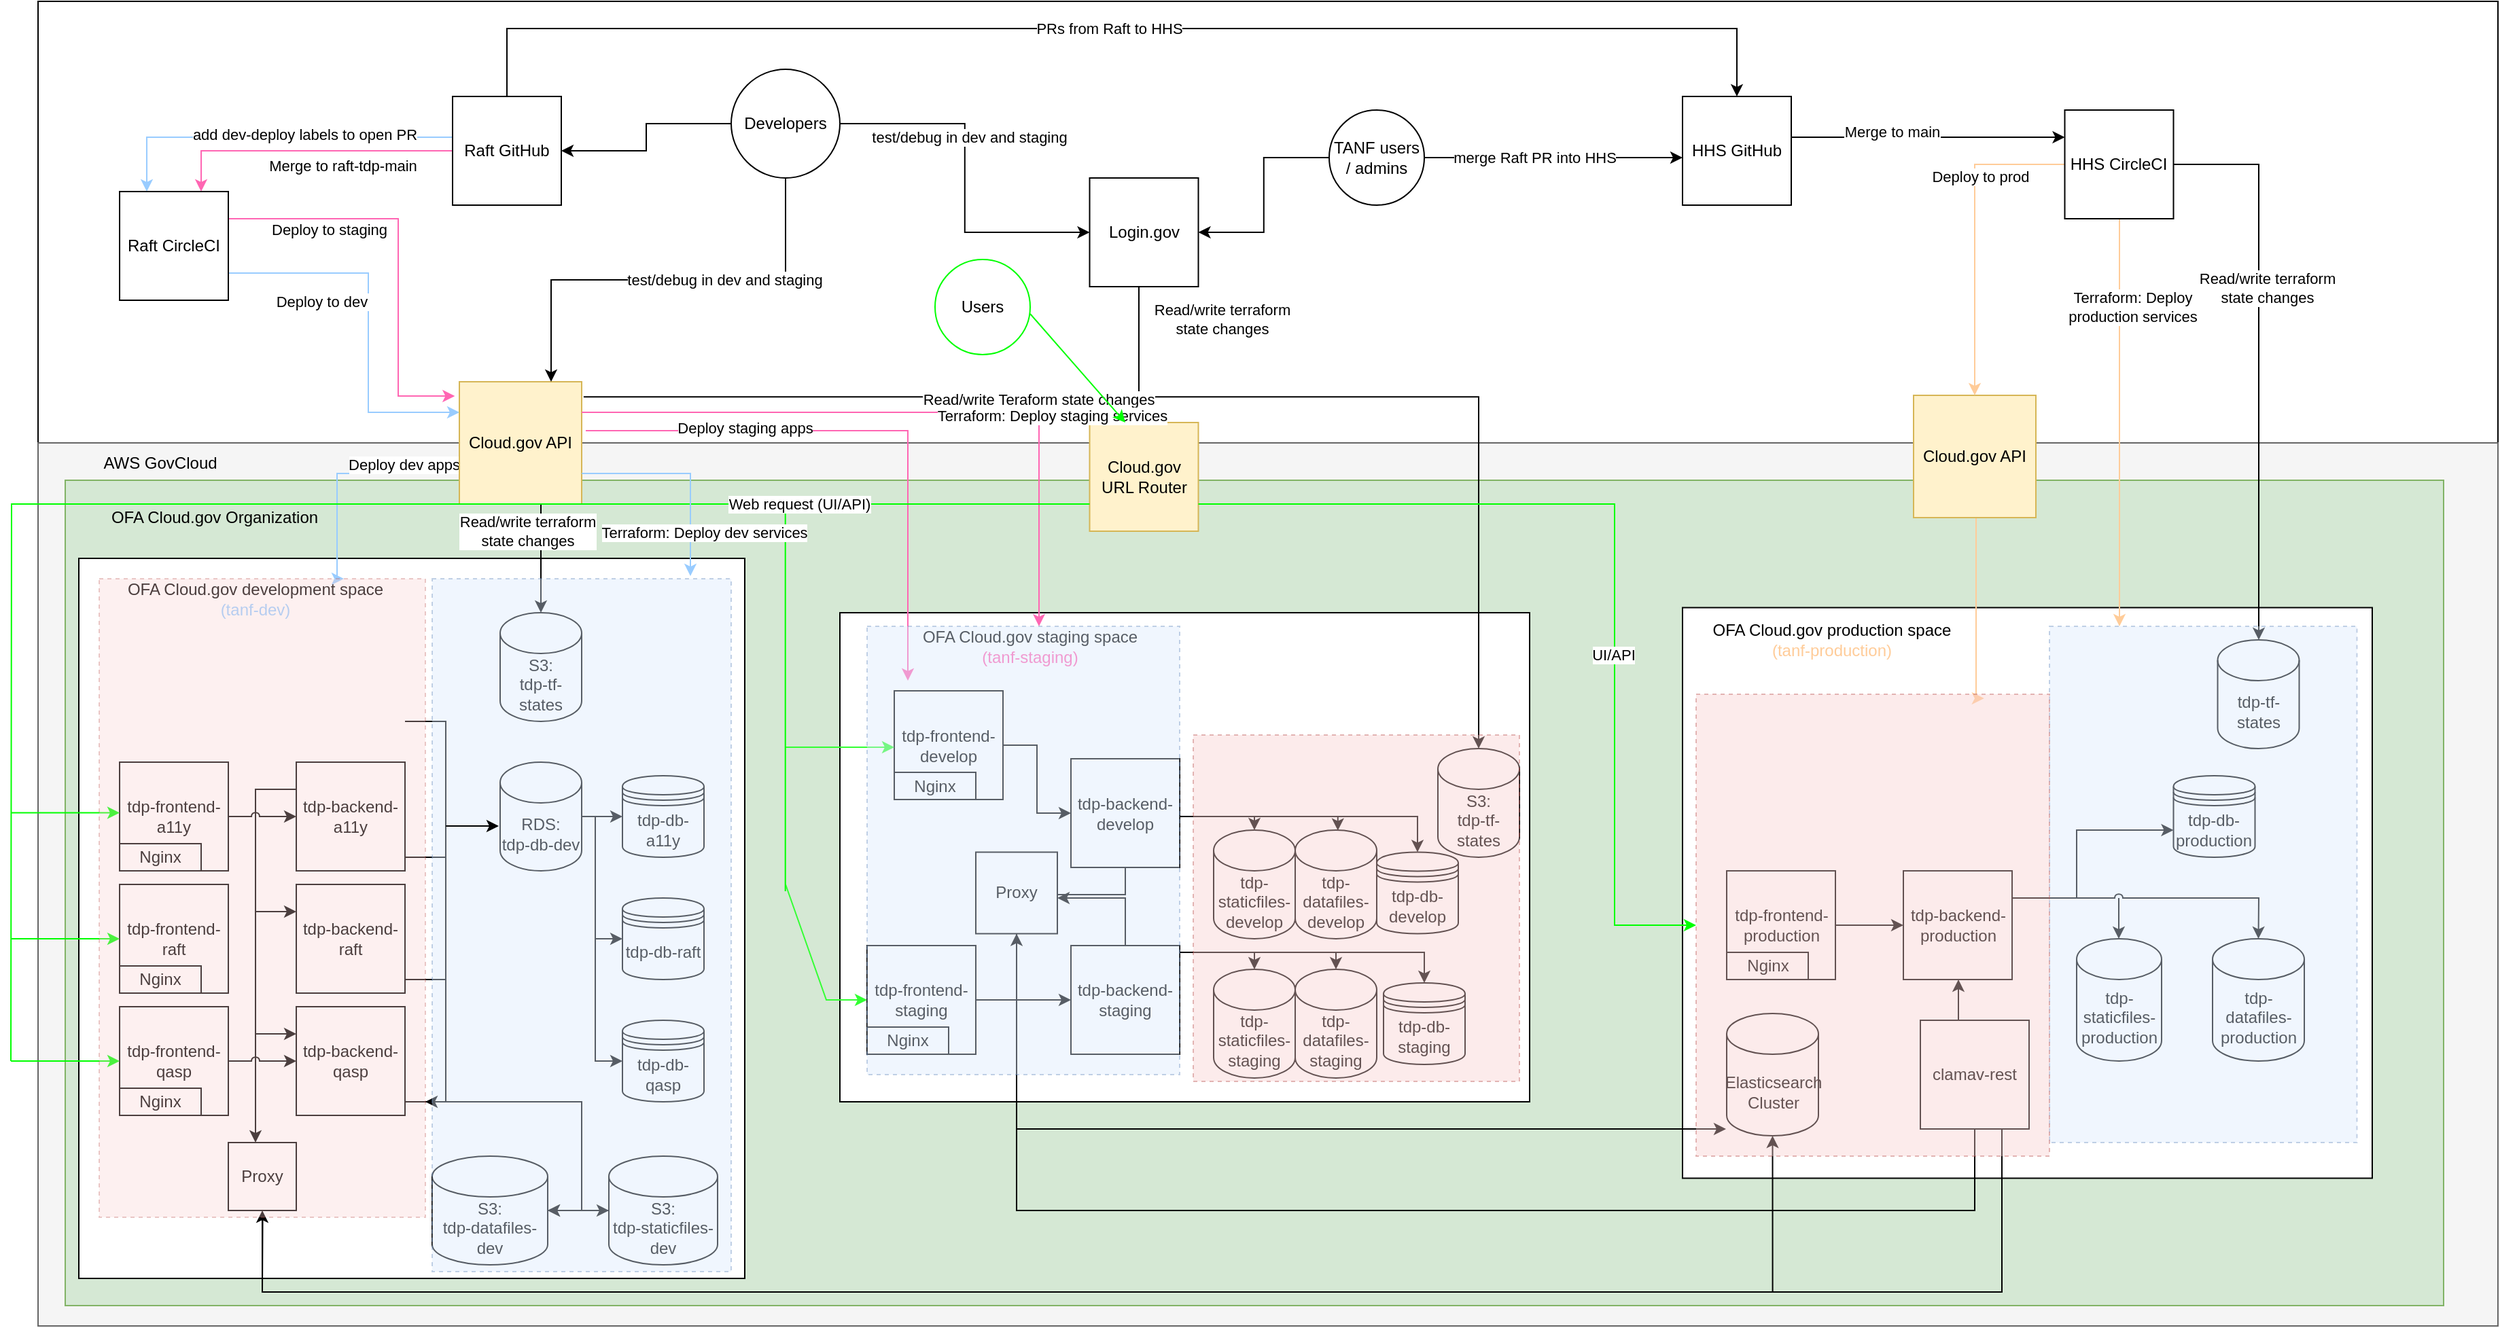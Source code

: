 <mxfile version="24.7.8">
  <diagram id="ihpslaOBQvnrLXgvz2NS" name="Page-1">
    <mxGraphModel dx="2049" dy="1099" grid="1" gridSize="10" guides="1" tooltips="1" connect="1" arrows="1" fold="1" page="1" pageScale="1" pageWidth="850" pageHeight="1100" math="0" shadow="0">
      <root>
        <mxCell id="0" />
        <mxCell id="1" parent="0" />
        <mxCell id="36sNue6iAS4G9zzr0bja-2" value="" style="rounded=0;whiteSpace=wrap;html=1;" parent="1" vertex="1">
          <mxGeometry x="40" y="20" width="1810" height="325" as="geometry" />
        </mxCell>
        <mxCell id="zyFTkj13hCmkJTpGe8fz-28" value="" style="rounded=0;whiteSpace=wrap;html=1;fillColor=#f5f5f5;strokeColor=#666666;fontColor=#333333;" parent="1" vertex="1">
          <mxGeometry x="40" y="345" width="1810" height="650" as="geometry" />
        </mxCell>
        <mxCell id="qLY9HPjB3zMnq8Yaa36Y-12" value="" style="rounded=0;whiteSpace=wrap;html=1;fillColor=#d5e8d4;strokeColor=#82b366;" parent="1" vertex="1">
          <mxGeometry x="60" y="372.5" width="1750" height="607.5" as="geometry" />
        </mxCell>
        <mxCell id="zyFTkj13hCmkJTpGe8fz-111" value="" style="rounded=0;whiteSpace=wrap;html=1;" parent="1" vertex="1">
          <mxGeometry x="1250" y="466.25" width="507.5" height="420" as="geometry" />
        </mxCell>
        <mxCell id="zyFTkj13hCmkJTpGe8fz-24" style="edgeStyle=orthogonalEdgeStyle;rounded=0;orthogonalLoop=1;jettySize=auto;html=1;exitX=0;exitY=0.5;exitDx=0;exitDy=0;" parent="1" source="zyFTkj13hCmkJTpGe8fz-173" target="zyFTkj13hCmkJTpGe8fz-19" edge="1">
          <mxGeometry relative="1" as="geometry">
            <mxPoint x="490" y="110" as="sourcePoint" />
          </mxGeometry>
        </mxCell>
        <mxCell id="zyFTkj13hCmkJTpGe8fz-34" style="edgeStyle=orthogonalEdgeStyle;rounded=0;orthogonalLoop=1;jettySize=auto;html=1;entryX=0;entryY=0.5;entryDx=0;entryDy=0;exitX=1;exitY=0.5;exitDx=0;exitDy=0;" parent="1" source="zyFTkj13hCmkJTpGe8fz-173" target="zyFTkj13hCmkJTpGe8fz-33" edge="1">
          <mxGeometry relative="1" as="geometry">
            <mxPoint x="520" y="110" as="sourcePoint" />
          </mxGeometry>
        </mxCell>
        <mxCell id="hghj35xGoxnVzE3regbH-1" value="test/debug in dev and staging" style="edgeLabel;html=1;align=center;verticalAlign=middle;resizable=0;points=[];" parent="zyFTkj13hCmkJTpGe8fz-34" vertex="1" connectable="0">
          <mxGeometry x="-0.232" y="3" relative="1" as="geometry">
            <mxPoint as="offset" />
          </mxGeometry>
        </mxCell>
        <mxCell id="zyFTkj13hCmkJTpGe8fz-36" style="edgeStyle=orthogonalEdgeStyle;rounded=0;orthogonalLoop=1;jettySize=auto;html=1;entryX=1;entryY=0.5;entryDx=0;entryDy=0;" parent="1" source="zyFTkj13hCmkJTpGe8fz-15" target="zyFTkj13hCmkJTpGe8fz-33" edge="1">
          <mxGeometry relative="1" as="geometry" />
        </mxCell>
        <mxCell id="zyFTkj13hCmkJTpGe8fz-151" style="edgeStyle=elbowEdgeStyle;rounded=0;jumpStyle=arc;orthogonalLoop=1;jettySize=auto;html=1;startArrow=none;startFill=0;endArrow=classic;endFill=1;strokeColor=#000000;elbow=vertical;" parent="1" source="zyFTkj13hCmkJTpGe8fz-15" target="zyFTkj13hCmkJTpGe8fz-149" edge="1">
          <mxGeometry relative="1" as="geometry" />
        </mxCell>
        <mxCell id="hghj35xGoxnVzE3regbH-3" value="merge Raft PR into HHS" style="edgeLabel;html=1;align=center;verticalAlign=middle;resizable=0;points=[];" parent="zyFTkj13hCmkJTpGe8fz-151" vertex="1" connectable="0">
          <mxGeometry x="-0.154" relative="1" as="geometry">
            <mxPoint as="offset" />
          </mxGeometry>
        </mxCell>
        <mxCell id="zyFTkj13hCmkJTpGe8fz-15" value="TANF users / admins" style="ellipse;whiteSpace=wrap;html=1;strokeColor=#000000;fillColor=#ffffff;gradientColor=none;" parent="1" vertex="1">
          <mxGeometry x="990" y="100" width="70" height="70" as="geometry" />
        </mxCell>
        <mxCell id="zyFTkj13hCmkJTpGe8fz-25" style="edgeStyle=orthogonalEdgeStyle;rounded=0;orthogonalLoop=1;jettySize=auto;html=1;entryX=0.75;entryY=0;entryDx=0;entryDy=0;exitX=0;exitY=0.5;exitDx=0;exitDy=0;strokeColor=#FF66B3;" parent="1" source="zyFTkj13hCmkJTpGe8fz-19" target="zyFTkj13hCmkJTpGe8fz-21" edge="1">
          <mxGeometry relative="1" as="geometry">
            <mxPoint x="180" y="99.97" as="sourcePoint" />
            <mxPoint x="330" y="139.97" as="targetPoint" />
            <Array as="points">
              <mxPoint x="160" y="130" />
            </Array>
          </mxGeometry>
        </mxCell>
        <mxCell id="zyFTkj13hCmkJTpGe8fz-134" value="Merge to raft-tdp-main" style="edgeLabel;html=1;align=center;verticalAlign=middle;resizable=0;points=[];" parent="zyFTkj13hCmkJTpGe8fz-25" vertex="1" connectable="0">
          <mxGeometry x="-0.241" y="-3" relative="1" as="geometry">
            <mxPoint y="14" as="offset" />
          </mxGeometry>
        </mxCell>
        <mxCell id="zyFTkj13hCmkJTpGe8fz-142" style="edgeStyle=elbowEdgeStyle;rounded=0;jumpStyle=arc;orthogonalLoop=1;jettySize=auto;html=1;entryX=0.25;entryY=0;entryDx=0;entryDy=0;startArrow=none;startFill=0;endArrow=classic;endFill=1;strokeColor=#99CCFF;" parent="1" source="zyFTkj13hCmkJTpGe8fz-19" target="zyFTkj13hCmkJTpGe8fz-21" edge="1">
          <mxGeometry relative="1" as="geometry">
            <Array as="points">
              <mxPoint x="120" y="120" />
              <mxPoint x="150" y="120" />
              <mxPoint x="130" y="150" />
            </Array>
          </mxGeometry>
        </mxCell>
        <mxCell id="zyFTkj13hCmkJTpGe8fz-143" value="add dev-deploy labels to open&amp;nbsp;PR" style="edgeLabel;html=1;align=center;verticalAlign=middle;resizable=0;points=[];" parent="zyFTkj13hCmkJTpGe8fz-142" vertex="1" connectable="0">
          <mxGeometry x="-0.175" y="-2" relative="1" as="geometry">
            <mxPoint as="offset" />
          </mxGeometry>
        </mxCell>
        <mxCell id="zyFTkj13hCmkJTpGe8fz-160" style="edgeStyle=elbowEdgeStyle;rounded=0;jumpStyle=arc;orthogonalLoop=1;jettySize=auto;html=1;entryX=0.5;entryY=0;entryDx=0;entryDy=0;startArrow=none;startFill=0;endArrow=classic;endFill=1;exitX=0.5;exitY=0;exitDx=0;exitDy=0;" parent="1" source="zyFTkj13hCmkJTpGe8fz-19" target="zyFTkj13hCmkJTpGe8fz-149" edge="1">
          <mxGeometry relative="1" as="geometry">
            <Array as="points">
              <mxPoint x="510" y="40" />
            </Array>
          </mxGeometry>
        </mxCell>
        <mxCell id="zyFTkj13hCmkJTpGe8fz-161" value="PRs from Raft to HHS" style="edgeLabel;html=1;align=center;verticalAlign=middle;resizable=0;points=[];" parent="zyFTkj13hCmkJTpGe8fz-160" vertex="1" connectable="0">
          <mxGeometry x="-0.019" relative="1" as="geometry">
            <mxPoint as="offset" />
          </mxGeometry>
        </mxCell>
        <mxCell id="zyFTkj13hCmkJTpGe8fz-19" value="Raft GitHub" style="whiteSpace=wrap;html=1;aspect=fixed;" parent="1" vertex="1">
          <mxGeometry x="345" y="90" width="80" height="80" as="geometry" />
        </mxCell>
        <mxCell id="zyFTkj13hCmkJTpGe8fz-27" style="edgeStyle=orthogonalEdgeStyle;rounded=0;orthogonalLoop=1;jettySize=auto;html=1;exitX=1;exitY=0.25;exitDx=0;exitDy=0;entryX=-0.037;entryY=0.117;entryDx=0;entryDy=0;strokeColor=#FF66B3;entryPerimeter=0;" parent="1" source="zyFTkj13hCmkJTpGe8fz-21" target="zyFTkj13hCmkJTpGe8fz-26" edge="1">
          <mxGeometry relative="1" as="geometry">
            <Array as="points">
              <mxPoint x="305" y="180" />
              <mxPoint x="305" y="311" />
            </Array>
          </mxGeometry>
        </mxCell>
        <mxCell id="zyFTkj13hCmkJTpGe8fz-135" value="Deploy to staging" style="edgeLabel;html=1;align=center;verticalAlign=middle;resizable=0;points=[];" parent="zyFTkj13hCmkJTpGe8fz-27" vertex="1" connectable="0">
          <mxGeometry x="-0.108" relative="1" as="geometry">
            <mxPoint x="-51" as="offset" />
          </mxGeometry>
        </mxCell>
        <mxCell id="zyFTkj13hCmkJTpGe8fz-139" style="edgeStyle=elbowEdgeStyle;rounded=0;jumpStyle=arc;orthogonalLoop=1;jettySize=auto;html=1;startArrow=none;startFill=0;endArrow=classic;endFill=1;exitX=1;exitY=0.75;exitDx=0;exitDy=0;strokeColor=#99CCFF;entryX=0;entryY=0.25;entryDx=0;entryDy=0;" parent="1" source="zyFTkj13hCmkJTpGe8fz-21" target="zyFTkj13hCmkJTpGe8fz-26" edge="1">
          <mxGeometry relative="1" as="geometry">
            <mxPoint x="283" y="280" as="targetPoint" />
            <Array as="points">
              <mxPoint x="283" y="300" />
              <mxPoint x="283" y="310" />
              <mxPoint x="280" y="280" />
              <mxPoint x="290" y="300" />
              <mxPoint x="290" y="260" />
            </Array>
          </mxGeometry>
        </mxCell>
        <mxCell id="zyFTkj13hCmkJTpGe8fz-141" value="Deploy to dev&amp;nbsp;" style="edgeLabel;html=1;align=center;verticalAlign=middle;resizable=0;points=[];" parent="zyFTkj13hCmkJTpGe8fz-139" vertex="1" connectable="0">
          <mxGeometry x="-0.1" y="1" relative="1" as="geometry">
            <mxPoint x="-34" y="1" as="offset" />
          </mxGeometry>
        </mxCell>
        <mxCell id="zyFTkj13hCmkJTpGe8fz-21" value="Raft CircleCI" style="whiteSpace=wrap;html=1;aspect=fixed;" parent="1" vertex="1">
          <mxGeometry x="100" y="160" width="80" height="80" as="geometry" />
        </mxCell>
        <mxCell id="zyFTkj13hCmkJTpGe8fz-30" value="" style="rounded=0;whiteSpace=wrap;html=1;" parent="1" vertex="1">
          <mxGeometry x="70" y="430" width="490" height="530" as="geometry" />
        </mxCell>
        <mxCell id="zyFTkj13hCmkJTpGe8fz-32" value="Cloud.gov URL Router" style="whiteSpace=wrap;html=1;aspect=fixed;fillColor=#fff2cc;strokeColor=#d6b656;" parent="1" vertex="1">
          <mxGeometry x="813.75" y="330" width="80" height="80" as="geometry" />
        </mxCell>
        <mxCell id="zyFTkj13hCmkJTpGe8fz-122" style="edgeStyle=elbowEdgeStyle;rounded=0;orthogonalLoop=1;jettySize=auto;html=1;startArrow=none;startFill=0;endArrow=classic;endFill=1;" parent="1" source="zyFTkj13hCmkJTpGe8fz-26" target="zyFTkj13hCmkJTpGe8fz-121" edge="1">
          <mxGeometry relative="1" as="geometry" />
        </mxCell>
        <mxCell id="zyFTkj13hCmkJTpGe8fz-169" value="Read/write terraform&lt;br&gt;state changes" style="edgeLabel;html=1;align=center;verticalAlign=middle;resizable=0;points=[];" parent="zyFTkj13hCmkJTpGe8fz-122" vertex="1" connectable="0">
          <mxGeometry x="-0.2" relative="1" as="geometry">
            <mxPoint x="-10" y="-12" as="offset" />
          </mxGeometry>
        </mxCell>
        <mxCell id="zyFTkj13hCmkJTpGe8fz-145" style="edgeStyle=elbowEdgeStyle;rounded=0;jumpStyle=arc;orthogonalLoop=1;jettySize=auto;html=1;startArrow=none;startFill=0;endArrow=classic;endFill=1;strokeColor=#99CCFF;exitX=0;exitY=0.75;exitDx=0;exitDy=0;entryX=0.75;entryY=0;entryDx=0;entryDy=0;" parent="1" source="zyFTkj13hCmkJTpGe8fz-26" target="zyFTkj13hCmkJTpGe8fz-127" edge="1">
          <mxGeometry relative="1" as="geometry">
            <mxPoint x="310" y="470" as="targetPoint" />
            <Array as="points">
              <mxPoint x="260" y="360" />
              <mxPoint x="370" y="400" />
            </Array>
          </mxGeometry>
        </mxCell>
        <mxCell id="F41vKVcLln0AmlQAPf2m-7" value="Deploy dev apps" style="edgeLabel;html=1;align=center;verticalAlign=middle;resizable=0;points=[];" parent="zyFTkj13hCmkJTpGe8fz-145" vertex="1" connectable="0">
          <mxGeometry x="-0.299" y="-1" relative="1" as="geometry">
            <mxPoint x="19" y="-6" as="offset" />
          </mxGeometry>
        </mxCell>
        <mxCell id="zyFTkj13hCmkJTpGe8fz-26" value="Cloud.gov API" style="whiteSpace=wrap;html=1;aspect=fixed;fillColor=#fff2cc;strokeColor=#d6b656;" parent="1" vertex="1">
          <mxGeometry x="350" y="300" width="90" height="90" as="geometry" />
        </mxCell>
        <mxCell id="zyFTkj13hCmkJTpGe8fz-37" style="edgeStyle=orthogonalEdgeStyle;rounded=0;orthogonalLoop=1;jettySize=auto;html=1;" parent="1" source="zyFTkj13hCmkJTpGe8fz-33" target="zyFTkj13hCmkJTpGe8fz-32" edge="1">
          <mxGeometry relative="1" as="geometry">
            <Array as="points">
              <mxPoint x="850" y="280" />
              <mxPoint x="850" y="280" />
            </Array>
          </mxGeometry>
        </mxCell>
        <mxCell id="zyFTkj13hCmkJTpGe8fz-33" value="Login.gov" style="whiteSpace=wrap;html=1;aspect=fixed;" parent="1" vertex="1">
          <mxGeometry x="813.75" y="150" width="80" height="80" as="geometry" />
        </mxCell>
        <mxCell id="zyFTkj13hCmkJTpGe8fz-38" value="OFA Cloud.gov development space &lt;font color=&quot;#99ccff&quot;&gt;(tanf-dev)&lt;/font&gt;" style="text;html=1;strokeColor=none;fillColor=none;align=center;verticalAlign=middle;whiteSpace=wrap;rounded=0;" parent="1" vertex="1">
          <mxGeometry x="100" y="460" width="200" as="geometry" />
        </mxCell>
        <mxCell id="zyFTkj13hCmkJTpGe8fz-40" value="S3:&lt;br&gt;tdp-staticfiles-dev" style="shape=cylinder3;whiteSpace=wrap;html=1;boundedLbl=1;backgroundOutline=1;size=15;" parent="1" vertex="1">
          <mxGeometry x="460" y="870" width="80" height="80" as="geometry" />
        </mxCell>
        <mxCell id="iFEzOiUUXF2w1ZvzSKyj-13" style="edgeStyle=none;rounded=0;orthogonalLoop=1;jettySize=auto;html=1;" parent="1" source="zyFTkj13hCmkJTpGe8fz-40" target="zyFTkj13hCmkJTpGe8fz-41" edge="1">
          <mxGeometry relative="1" as="geometry">
            <mxPoint x="460" y="910" as="targetPoint" />
          </mxGeometry>
        </mxCell>
        <mxCell id="iFEzOiUUXF2w1ZvzSKyj-31" value="" style="edgeStyle=orthogonalEdgeStyle;rounded=0;orthogonalLoop=1;jettySize=auto;html=1;endArrow=classic;endFill=1;" parent="1" source="zyFTkj13hCmkJTpGe8fz-41" target="zyFTkj13hCmkJTpGe8fz-127" edge="1">
          <mxGeometry relative="1" as="geometry">
            <Array as="points">
              <mxPoint x="440" y="910" />
              <mxPoint x="440" y="830" />
              <mxPoint x="318" y="830" />
              <mxPoint x="318" y="825" />
            </Array>
          </mxGeometry>
        </mxCell>
        <mxCell id="zyFTkj13hCmkJTpGe8fz-41" value="S3:&lt;br&gt;tdp-datafiles-dev" style="shape=cylinder3;whiteSpace=wrap;html=1;boundedLbl=1;backgroundOutline=1;size=15;" parent="1" vertex="1">
          <mxGeometry x="330" y="870" width="85" height="80" as="geometry" />
        </mxCell>
        <mxCell id="iFEzOiUUXF2w1ZvzSKyj-29" style="edgeStyle=orthogonalEdgeStyle;rounded=0;orthogonalLoop=1;jettySize=auto;html=1;exitX=1;exitY=0.75;exitDx=0;exitDy=0;entryX=1;entryY=0.5;entryDx=0;entryDy=0;entryPerimeter=0;endArrow=classic;endFill=1;" parent="1" target="zyFTkj13hCmkJTpGe8fz-41" edge="1">
          <mxGeometry relative="1" as="geometry">
            <Array as="points">
              <mxPoint x="340" y="550" />
              <mxPoint x="340" y="830" />
              <mxPoint x="440" y="830" />
              <mxPoint x="440" y="910" />
            </Array>
            <mxPoint x="310" y="550" as="sourcePoint" />
          </mxGeometry>
        </mxCell>
        <mxCell id="zyFTkj13hCmkJTpGe8fz-44" value="tdp-frontend-a11y" style="whiteSpace=wrap;html=1;aspect=fixed;" parent="1" vertex="1">
          <mxGeometry x="100" y="580" width="80" height="80" as="geometry" />
        </mxCell>
        <mxCell id="zyFTkj13hCmkJTpGe8fz-96" style="edgeStyle=orthogonalEdgeStyle;rounded=0;orthogonalLoop=1;jettySize=auto;html=1;exitX=1;exitY=0.5;exitDx=0;exitDy=0;" parent="1" source="zyFTkj13hCmkJTpGe8fz-45" target="zyFTkj13hCmkJTpGe8fz-40" edge="1">
          <mxGeometry relative="1" as="geometry">
            <Array as="points">
              <mxPoint x="310" y="650" />
              <mxPoint x="340" y="650" />
              <mxPoint x="340" y="830" />
              <mxPoint x="440" y="830" />
              <mxPoint x="440" y="910" />
            </Array>
          </mxGeometry>
        </mxCell>
        <mxCell id="iFEzOiUUXF2w1ZvzSKyj-17" style="edgeStyle=none;rounded=0;orthogonalLoop=1;jettySize=auto;html=1;exitX=1;exitY=0.5;exitDx=0;exitDy=0;entryX=0;entryY=0.5;entryDx=0;entryDy=0;" parent="1" target="iFEzOiUUXF2w1ZvzSKyj-1" edge="1">
          <mxGeometry relative="1" as="geometry">
            <mxPoint x="440" y="620" as="sourcePoint" />
            <Array as="points" />
          </mxGeometry>
        </mxCell>
        <mxCell id="zyFTkj13hCmkJTpGe8fz-45" value="tdp-backend-a11y" style="whiteSpace=wrap;html=1;aspect=fixed;" parent="1" vertex="1">
          <mxGeometry x="230" y="580" width="80" height="80" as="geometry" />
        </mxCell>
        <mxCell id="zyFTkj13hCmkJTpGe8fz-48" value="tdp-frontend-raft" style="whiteSpace=wrap;html=1;aspect=fixed;" parent="1" vertex="1">
          <mxGeometry x="100" y="670" width="80" height="80" as="geometry" />
        </mxCell>
        <mxCell id="zyFTkj13hCmkJTpGe8fz-98" style="edgeStyle=elbowEdgeStyle;rounded=0;orthogonalLoop=1;jettySize=auto;html=1;endArrow=none;endFill=0;" parent="1" source="zyFTkj13hCmkJTpGe8fz-49" edge="1">
          <mxGeometry relative="1" as="geometry">
            <mxPoint x="340" y="710" as="targetPoint" />
            <Array as="points">
              <mxPoint x="340" y="740" />
              <mxPoint x="325" y="740" />
            </Array>
          </mxGeometry>
        </mxCell>
        <mxCell id="uwoBpqirYSs3N-8qe25S-11" style="edgeStyle=orthogonalEdgeStyle;rounded=0;orthogonalLoop=1;jettySize=auto;html=1;exitX=0;exitY=0.25;exitDx=0;exitDy=0;endArrow=none;endFill=0;startArrow=classic;startFill=1;" parent="1" source="zyFTkj13hCmkJTpGe8fz-49" edge="1">
          <mxGeometry relative="1" as="geometry">
            <mxPoint x="200" y="689.857" as="targetPoint" />
          </mxGeometry>
        </mxCell>
        <mxCell id="iFEzOiUUXF2w1ZvzSKyj-19" style="edgeStyle=none;rounded=0;orthogonalLoop=1;jettySize=auto;html=1;exitX=1;exitY=0.5;exitDx=0;exitDy=0;" parent="1" target="iFEzOiUUXF2w1ZvzSKyj-2" edge="1">
          <mxGeometry relative="1" as="geometry">
            <mxPoint x="440" y="620" as="sourcePoint" />
            <Array as="points">
              <mxPoint x="450" y="620" />
              <mxPoint x="450" y="710" />
            </Array>
          </mxGeometry>
        </mxCell>
        <mxCell id="zyFTkj13hCmkJTpGe8fz-49" value="tdp-backend-raft" style="whiteSpace=wrap;html=1;aspect=fixed;" parent="1" vertex="1">
          <mxGeometry x="230" y="670" width="80" height="80" as="geometry" />
        </mxCell>
        <mxCell id="zyFTkj13hCmkJTpGe8fz-50" value="tdp-frontend-qasp" style="whiteSpace=wrap;html=1;aspect=fixed;" parent="1" vertex="1">
          <mxGeometry x="100" y="760" width="80" height="80" as="geometry" />
        </mxCell>
        <mxCell id="zyFTkj13hCmkJTpGe8fz-100" style="edgeStyle=elbowEdgeStyle;rounded=0;orthogonalLoop=1;jettySize=auto;html=1;endArrow=none;endFill=0;" parent="1" source="zyFTkj13hCmkJTpGe8fz-51" edge="1">
          <mxGeometry relative="1" as="geometry">
            <mxPoint x="340" y="830" as="targetPoint" />
            <Array as="points">
              <mxPoint x="330" y="830" />
              <mxPoint x="340" y="740" />
            </Array>
          </mxGeometry>
        </mxCell>
        <mxCell id="uwoBpqirYSs3N-8qe25S-12" style="edgeStyle=orthogonalEdgeStyle;rounded=0;orthogonalLoop=1;jettySize=auto;html=1;exitX=0;exitY=0.25;exitDx=0;exitDy=0;endArrow=none;endFill=0;startArrow=classic;startFill=1;" parent="1" source="zyFTkj13hCmkJTpGe8fz-51" edge="1">
          <mxGeometry relative="1" as="geometry">
            <mxPoint x="200" y="780.143" as="targetPoint" />
          </mxGeometry>
        </mxCell>
        <mxCell id="iFEzOiUUXF2w1ZvzSKyj-23" style="edgeStyle=none;rounded=0;orthogonalLoop=1;jettySize=auto;html=1;exitX=1;exitY=0.5;exitDx=0;exitDy=0;entryX=0;entryY=0.5;entryDx=0;entryDy=0;" parent="1" target="iFEzOiUUXF2w1ZvzSKyj-3" edge="1">
          <mxGeometry relative="1" as="geometry">
            <mxPoint x="440" y="620" as="sourcePoint" />
            <Array as="points">
              <mxPoint x="450" y="620" />
              <mxPoint x="450" y="800" />
            </Array>
          </mxGeometry>
        </mxCell>
        <mxCell id="zyFTkj13hCmkJTpGe8fz-51" value="tdp-backend-qasp" style="whiteSpace=wrap;html=1;aspect=fixed;" parent="1" vertex="1">
          <mxGeometry x="230" y="760" width="80" height="80" as="geometry" />
        </mxCell>
        <mxCell id="zyFTkj13hCmkJTpGe8fz-52" value="" style="rounded=0;whiteSpace=wrap;html=1;" parent="1" vertex="1">
          <mxGeometry x="630" y="470" width="507.5" height="360" as="geometry" />
        </mxCell>
        <mxCell id="zyFTkj13hCmkJTpGe8fz-53" value="OFA Cloud.gov staging space &lt;br&gt;&lt;font color=&quot;#ff66b3&quot;&gt;(tanf-staging)&lt;/font&gt;" style="text;html=1;strokeColor=none;fillColor=none;align=center;verticalAlign=middle;whiteSpace=wrap;rounded=0;" parent="1" vertex="1">
          <mxGeometry x="670" y="495" width="200" as="geometry" />
        </mxCell>
        <mxCell id="zyFTkj13hCmkJTpGe8fz-55" value="tdp-staticfiles-staging" style="shape=cylinder3;whiteSpace=wrap;html=1;boundedLbl=1;backgroundOutline=1;size=15;" parent="1" vertex="1">
          <mxGeometry x="905" y="732.5" width="60" height="80" as="geometry" />
        </mxCell>
        <mxCell id="zyFTkj13hCmkJTpGe8fz-56" value="tdp-datafiles-staging" style="shape=cylinder3;whiteSpace=wrap;html=1;boundedLbl=1;backgroundOutline=1;size=15;" parent="1" vertex="1">
          <mxGeometry x="965" y="732.5" width="60" height="80" as="geometry" />
        </mxCell>
        <mxCell id="zyFTkj13hCmkJTpGe8fz-67" style="edgeStyle=orthogonalEdgeStyle;rounded=0;orthogonalLoop=1;jettySize=auto;html=1;" parent="1" source="zyFTkj13hCmkJTpGe8fz-57" target="zyFTkj13hCmkJTpGe8fz-58" edge="1">
          <mxGeometry relative="1" as="geometry" />
        </mxCell>
        <mxCell id="zyFTkj13hCmkJTpGe8fz-57" value="tdp-frontend-staging" style="whiteSpace=wrap;html=1;aspect=fixed;" parent="1" vertex="1">
          <mxGeometry x="650" y="715" width="80" height="80" as="geometry" />
        </mxCell>
        <mxCell id="GpQ4ue8xVr6rsBJFWR4N-3" style="edgeStyle=orthogonalEdgeStyle;rounded=0;orthogonalLoop=1;jettySize=auto;html=1;exitX=1;exitY=0.5;exitDx=0;exitDy=0;entryX=0.5;entryY=0;entryDx=0;entryDy=0;entryPerimeter=0;" parent="1" source="zyFTkj13hCmkJTpGe8fz-58" target="zyFTkj13hCmkJTpGe8fz-55" edge="1">
          <mxGeometry relative="1" as="geometry">
            <Array as="points">
              <mxPoint x="935" y="720" />
            </Array>
          </mxGeometry>
        </mxCell>
        <mxCell id="GpQ4ue8xVr6rsBJFWR4N-6" style="edgeStyle=orthogonalEdgeStyle;rounded=0;orthogonalLoop=1;jettySize=auto;html=1;exitX=1;exitY=0.5;exitDx=0;exitDy=0;entryX=0.5;entryY=0;entryDx=0;entryDy=0;entryPerimeter=0;" parent="1" source="zyFTkj13hCmkJTpGe8fz-58" target="zyFTkj13hCmkJTpGe8fz-56" edge="1">
          <mxGeometry relative="1" as="geometry">
            <Array as="points">
              <mxPoint x="995" y="720" />
            </Array>
          </mxGeometry>
        </mxCell>
        <mxCell id="GpQ4ue8xVr6rsBJFWR4N-8" style="edgeStyle=orthogonalEdgeStyle;rounded=0;orthogonalLoop=1;jettySize=auto;html=1;exitX=1;exitY=0.25;exitDx=0;exitDy=0;entryX=0.5;entryY=0;entryDx=0;entryDy=0;" parent="1" source="zyFTkj13hCmkJTpGe8fz-58" target="qLY9HPjB3zMnq8Yaa36Y-3" edge="1">
          <mxGeometry relative="1" as="geometry">
            <Array as="points">
              <mxPoint x="880" y="720" />
              <mxPoint x="1060" y="720" />
            </Array>
          </mxGeometry>
        </mxCell>
        <mxCell id="9YvXNzpaOk9pITNcpprg-14" style="edgeStyle=orthogonalEdgeStyle;rounded=0;orthogonalLoop=1;jettySize=auto;html=1;exitX=0.5;exitY=0;exitDx=0;exitDy=0;" edge="1" parent="1" source="zyFTkj13hCmkJTpGe8fz-58">
          <mxGeometry relative="1" as="geometry">
            <mxPoint x="790" y="680.0" as="targetPoint" />
            <Array as="points">
              <mxPoint x="840" y="680" />
            </Array>
          </mxGeometry>
        </mxCell>
        <mxCell id="zyFTkj13hCmkJTpGe8fz-58" value="tdp-backend-staging" style="whiteSpace=wrap;html=1;aspect=fixed;" parent="1" vertex="1">
          <mxGeometry x="800" y="715" width="80" height="80" as="geometry" />
        </mxCell>
        <mxCell id="zyFTkj13hCmkJTpGe8fz-103" value="OFA Cloud.gov production space&lt;br&gt;&lt;font color=&quot;#ffcc99&quot;&gt;(tanf-production)&lt;/font&gt;" style="text;html=1;strokeColor=none;fillColor=none;align=center;verticalAlign=middle;whiteSpace=wrap;rounded=0;" parent="1" vertex="1">
          <mxGeometry x="1260" y="490" width="200" as="geometry" />
        </mxCell>
        <mxCell id="zyFTkj13hCmkJTpGe8fz-164" style="edgeStyle=elbowEdgeStyle;rounded=0;jumpStyle=arc;orthogonalLoop=1;jettySize=auto;html=1;startArrow=classic;startFill=1;endArrow=none;endFill=0;strokeColor=#000000;" parent="1" source="zyFTkj13hCmkJTpGe8fz-105" edge="1">
          <mxGeometry relative="1" as="geometry">
            <mxPoint x="1571" y="680" as="targetPoint" />
          </mxGeometry>
        </mxCell>
        <mxCell id="zyFTkj13hCmkJTpGe8fz-105" value="tdp-staticfiles-production" style="shape=cylinder3;whiteSpace=wrap;html=1;boundedLbl=1;backgroundOutline=1;size=15;" parent="1" vertex="1">
          <mxGeometry x="1540" y="710" width="62.5" height="90" as="geometry" />
        </mxCell>
        <mxCell id="zyFTkj13hCmkJTpGe8fz-163" style="edgeStyle=elbowEdgeStyle;rounded=0;jumpStyle=arc;orthogonalLoop=1;jettySize=auto;html=1;startArrow=classic;startFill=1;endArrow=none;endFill=0;strokeColor=#000000;exitX=0.5;exitY=0;exitDx=0;exitDy=0;exitPerimeter=0;entryX=1;entryY=0.25;entryDx=0;entryDy=0;" parent="1" source="zyFTkj13hCmkJTpGe8fz-106" target="zyFTkj13hCmkJTpGe8fz-110" edge="1">
          <mxGeometry relative="1" as="geometry">
            <mxPoint x="1630" y="670" as="targetPoint" />
            <Array as="points">
              <mxPoint x="1674" y="690" />
            </Array>
          </mxGeometry>
        </mxCell>
        <mxCell id="zyFTkj13hCmkJTpGe8fz-106" value="tdp-datafiles-production" style="shape=cylinder3;whiteSpace=wrap;html=1;boundedLbl=1;backgroundOutline=1;size=15;" parent="1" vertex="1">
          <mxGeometry x="1640" y="710" width="67.5" height="90" as="geometry" />
        </mxCell>
        <mxCell id="zyFTkj13hCmkJTpGe8fz-130" style="edgeStyle=elbowEdgeStyle;rounded=0;orthogonalLoop=1;jettySize=auto;html=1;entryX=0;entryY=0.5;entryDx=0;entryDy=0;startArrow=none;startFill=0;endArrow=classic;endFill=1;" parent="1" source="zyFTkj13hCmkJTpGe8fz-107" target="zyFTkj13hCmkJTpGe8fz-110" edge="1">
          <mxGeometry relative="1" as="geometry" />
        </mxCell>
        <mxCell id="zyFTkj13hCmkJTpGe8fz-107" value="tdp-frontend-production" style="whiteSpace=wrap;html=1;aspect=fixed;" parent="1" vertex="1">
          <mxGeometry x="1282.5" y="660" width="80" height="80" as="geometry" />
        </mxCell>
        <mxCell id="zyFTkj13hCmkJTpGe8fz-108" style="edgeStyle=orthogonalEdgeStyle;rounded=0;orthogonalLoop=1;jettySize=auto;html=1;exitX=1;exitY=0.25;exitDx=0;exitDy=0;" parent="1" source="zyFTkj13hCmkJTpGe8fz-110" edge="1">
          <mxGeometry relative="1" as="geometry">
            <mxPoint x="1490" y="700" as="sourcePoint" />
            <Array as="points">
              <mxPoint x="1540" y="680" />
              <mxPoint x="1540" y="630" />
            </Array>
            <mxPoint x="1611.25" y="630" as="targetPoint" />
          </mxGeometry>
        </mxCell>
        <mxCell id="zyFTkj13hCmkJTpGe8fz-110" value="tdp-backend-production" style="whiteSpace=wrap;html=1;aspect=fixed;" parent="1" vertex="1">
          <mxGeometry x="1412.5" y="660" width="80" height="80" as="geometry" />
        </mxCell>
        <mxCell id="zyFTkj13hCmkJTpGe8fz-121" value="S3:&lt;br&gt;tdp-tf-states" style="shape=cylinder3;whiteSpace=wrap;html=1;boundedLbl=1;backgroundOutline=1;size=15;" parent="1" vertex="1">
          <mxGeometry x="380" y="470" width="60" height="80" as="geometry" />
        </mxCell>
        <mxCell id="zyFTkj13hCmkJTpGe8fz-136" value="AWS GovCloud" style="text;html=1;strokeColor=none;fillColor=none;align=center;verticalAlign=middle;whiteSpace=wrap;rounded=0;dashed=1;opacity=50;" parent="1" vertex="1">
          <mxGeometry x="80" y="350" width="100" height="20" as="geometry" />
        </mxCell>
        <mxCell id="zyFTkj13hCmkJTpGe8fz-137" value="OFA Cloud.gov Organization" style="text;html=1;strokeColor=none;fillColor=none;align=center;verticalAlign=middle;whiteSpace=wrap;rounded=0;dashed=1;opacity=50;" parent="1" vertex="1">
          <mxGeometry x="90" y="390" width="160" height="20" as="geometry" />
        </mxCell>
        <mxCell id="zyFTkj13hCmkJTpGe8fz-147" style="edgeStyle=elbowEdgeStyle;rounded=0;jumpStyle=arc;orthogonalLoop=1;jettySize=auto;html=1;startArrow=none;startFill=0;endArrow=classic;endFill=1;strokeColor=#FF66B3;" parent="1" edge="1">
          <mxGeometry relative="1" as="geometry">
            <Array as="points">
              <mxPoint x="680" y="430" />
              <mxPoint x="680" y="450" />
            </Array>
            <mxPoint x="443" y="336" as="sourcePoint" />
            <mxPoint x="680" y="520" as="targetPoint" />
          </mxGeometry>
        </mxCell>
        <mxCell id="F41vKVcLln0AmlQAPf2m-6" value="Deploy staging apps" style="edgeLabel;html=1;align=center;verticalAlign=middle;resizable=0;points=[];" parent="zyFTkj13hCmkJTpGe8fz-147" vertex="1" connectable="0">
          <mxGeometry x="-0.446" y="2" relative="1" as="geometry">
            <mxPoint as="offset" />
          </mxGeometry>
        </mxCell>
        <mxCell id="zyFTkj13hCmkJTpGe8fz-157" style="edgeStyle=elbowEdgeStyle;rounded=0;jumpStyle=arc;orthogonalLoop=1;jettySize=auto;html=1;entryX=0.815;entryY=0.009;entryDx=0;entryDy=0;entryPerimeter=0;startArrow=none;startFill=0;endArrow=classic;endFill=1;strokeColor=#FFCC99;" parent="1" source="zyFTkj13hCmkJTpGe8fz-148" target="zyFTkj13hCmkJTpGe8fz-129" edge="1">
          <mxGeometry relative="1" as="geometry">
            <Array as="points">
              <mxPoint x="1466" y="450" />
            </Array>
          </mxGeometry>
        </mxCell>
        <mxCell id="uwoBpqirYSs3N-8qe25S-15" style="edgeStyle=elbowEdgeStyle;rounded=0;jumpStyle=arc;orthogonalLoop=1;jettySize=auto;elbow=vertical;html=1;startArrow=none;startFill=0;endArrow=classic;endFill=1;" parent="1" source="zyFTkj13hCmkJTpGe8fz-148" target="qLY9HPjB3zMnq8Yaa36Y-12" edge="1">
          <mxGeometry relative="1" as="geometry" />
        </mxCell>
        <mxCell id="zyFTkj13hCmkJTpGe8fz-148" value="Cloud.gov API" style="whiteSpace=wrap;html=1;aspect=fixed;fillColor=#fff2cc;strokeColor=#d6b656;" parent="1" vertex="1">
          <mxGeometry x="1420" y="310" width="90" height="90" as="geometry" />
        </mxCell>
        <mxCell id="zyFTkj13hCmkJTpGe8fz-153" style="edgeStyle=elbowEdgeStyle;rounded=0;jumpStyle=arc;orthogonalLoop=1;jettySize=auto;html=1;startArrow=none;startFill=0;endArrow=classic;endFill=1;strokeColor=#000000;entryX=0;entryY=0.25;entryDx=0;entryDy=0;" parent="1" target="zyFTkj13hCmkJTpGe8fz-152" edge="1">
          <mxGeometry relative="1" as="geometry">
            <mxPoint x="1270" y="130" as="sourcePoint" />
            <mxPoint x="1571" y="80" as="targetPoint" />
            <Array as="points">
              <mxPoint x="1270" y="120" />
              <mxPoint x="1380" y="80" />
              <mxPoint x="1400" y="90" />
              <mxPoint x="1300" y="120" />
            </Array>
          </mxGeometry>
        </mxCell>
        <mxCell id="zyFTkj13hCmkJTpGe8fz-154" value="Merge to main" style="edgeLabel;html=1;align=center;verticalAlign=middle;resizable=0;points=[];" parent="zyFTkj13hCmkJTpGe8fz-153" vertex="1" connectable="0">
          <mxGeometry x="0.06" y="4" relative="1" as="geometry">
            <mxPoint as="offset" />
          </mxGeometry>
        </mxCell>
        <mxCell id="zyFTkj13hCmkJTpGe8fz-149" value="HHS GitHub" style="whiteSpace=wrap;html=1;aspect=fixed;strokeColor=#000000;gradientColor=none;" parent="1" vertex="1">
          <mxGeometry x="1250" y="90" width="80" height="80" as="geometry" />
        </mxCell>
        <mxCell id="zyFTkj13hCmkJTpGe8fz-155" style="edgeStyle=elbowEdgeStyle;rounded=0;jumpStyle=arc;orthogonalLoop=1;jettySize=auto;html=1;startArrow=none;startFill=0;endArrow=classic;endFill=1;strokeColor=#FFCC99;entryX=0.5;entryY=0;entryDx=0;entryDy=0;" parent="1" source="zyFTkj13hCmkJTpGe8fz-152" target="zyFTkj13hCmkJTpGe8fz-148" edge="1">
          <mxGeometry relative="1" as="geometry">
            <mxPoint x="1470" y="250" as="targetPoint" />
            <Array as="points">
              <mxPoint x="1465" y="230" />
            </Array>
          </mxGeometry>
        </mxCell>
        <mxCell id="zyFTkj13hCmkJTpGe8fz-156" value="Deploy to prod" style="edgeLabel;html=1;align=center;verticalAlign=middle;resizable=0;points=[];" parent="zyFTkj13hCmkJTpGe8fz-155" vertex="1" connectable="0">
          <mxGeometry x="-0.367" y="4" relative="1" as="geometry">
            <mxPoint as="offset" />
          </mxGeometry>
        </mxCell>
        <mxCell id="zyFTkj13hCmkJTpGe8fz-165" style="edgeStyle=elbowEdgeStyle;rounded=0;jumpStyle=arc;orthogonalLoop=1;jettySize=auto;html=1;entryX=0.5;entryY=0;entryDx=0;entryDy=0;entryPerimeter=0;startArrow=none;startFill=0;endArrow=classic;endFill=1;strokeColor=#000000;exitX=1;exitY=0.5;exitDx=0;exitDy=0;" parent="1" source="zyFTkj13hCmkJTpGe8fz-152" target="zyFTkj13hCmkJTpGe8fz-162" edge="1">
          <mxGeometry relative="1" as="geometry">
            <Array as="points">
              <mxPoint x="1674" y="340" />
            </Array>
          </mxGeometry>
        </mxCell>
        <mxCell id="zyFTkj13hCmkJTpGe8fz-168" value="Read/write terraform&lt;br&gt;state changes" style="edgeLabel;html=1;align=center;verticalAlign=middle;resizable=0;points=[];" parent="zyFTkj13hCmkJTpGe8fz-165" vertex="1" connectable="0">
          <mxGeometry x="0.013" y="1" relative="1" as="geometry">
            <mxPoint x="5" y="-56" as="offset" />
          </mxGeometry>
        </mxCell>
        <mxCell id="zyFTkj13hCmkJTpGe8fz-166" style="edgeStyle=elbowEdgeStyle;rounded=0;jumpStyle=arc;orthogonalLoop=1;jettySize=auto;html=1;startArrow=none;startFill=0;endArrow=classic;endFill=1;strokeColor=#FFCC99;" parent="1" source="zyFTkj13hCmkJTpGe8fz-152" target="zyFTkj13hCmkJTpGe8fz-126" edge="1">
          <mxGeometry relative="1" as="geometry" />
        </mxCell>
        <mxCell id="zyFTkj13hCmkJTpGe8fz-167" value="Terraform: Deploy&lt;br&gt;production services" style="edgeLabel;html=1;align=center;verticalAlign=middle;resizable=0;points=[];" parent="zyFTkj13hCmkJTpGe8fz-166" vertex="1" connectable="0">
          <mxGeometry x="-0.301" y="-1" relative="1" as="geometry">
            <mxPoint x="10" y="-40" as="offset" />
          </mxGeometry>
        </mxCell>
        <mxCell id="zyFTkj13hCmkJTpGe8fz-152" value="HHS CircleCI" style="whiteSpace=wrap;html=1;aspect=fixed;" parent="1" vertex="1">
          <mxGeometry x="1531.25" y="100" width="80" height="80" as="geometry" />
        </mxCell>
        <mxCell id="zyFTkj13hCmkJTpGe8fz-162" value="tdp-tf-states" style="shape=cylinder3;whiteSpace=wrap;html=1;boundedLbl=1;backgroundOutline=1;size=15;" parent="1" vertex="1">
          <mxGeometry x="1643.75" y="490" width="60" height="80" as="geometry" />
        </mxCell>
        <mxCell id="qLY9HPjB3zMnq8Yaa36Y-7" style="edgeStyle=elbowEdgeStyle;rounded=0;jumpStyle=arc;orthogonalLoop=1;jettySize=auto;html=1;startArrow=none;startFill=0;endArrow=classic;endFill=1;strokeColor=#000000;exitX=0.5;exitY=1;exitDx=0;exitDy=0;entryX=0.75;entryY=0;entryDx=0;entryDy=0;elbow=vertical;" parent="1" source="zyFTkj13hCmkJTpGe8fz-173" target="zyFTkj13hCmkJTpGe8fz-26" edge="1">
          <mxGeometry relative="1" as="geometry">
            <mxPoint x="350" y="220" as="targetPoint" />
          </mxGeometry>
        </mxCell>
        <mxCell id="qLY9HPjB3zMnq8Yaa36Y-8" value="test/debug in dev and staging" style="edgeLabel;html=1;align=center;verticalAlign=middle;resizable=0;points=[];" parent="qLY9HPjB3zMnq8Yaa36Y-7" vertex="1" connectable="0">
          <mxGeometry x="0.472" y="-4" relative="1" as="geometry">
            <mxPoint x="117" y="4" as="offset" />
          </mxGeometry>
        </mxCell>
        <mxCell id="zyFTkj13hCmkJTpGe8fz-173" value="Developers" style="ellipse;whiteSpace=wrap;html=1;aspect=fixed;strokeColor=#000000;fillColor=#ffffff;gradientColor=none;" parent="1" vertex="1">
          <mxGeometry x="550" y="70" width="80" height="80" as="geometry" />
        </mxCell>
        <mxCell id="uwoBpqirYSs3N-8qe25S-9" style="edgeStyle=orthogonalEdgeStyle;rounded=0;orthogonalLoop=1;jettySize=auto;html=1;endArrow=classic;endFill=1;" parent="1" edge="1">
          <mxGeometry relative="1" as="geometry">
            <mxPoint x="200" y="860" as="targetPoint" />
            <Array as="points">
              <mxPoint x="230" y="600" />
              <mxPoint x="200" y="600" />
            </Array>
            <mxPoint x="230" y="600" as="sourcePoint" />
          </mxGeometry>
        </mxCell>
        <mxCell id="qLY9HPjB3zMnq8Yaa36Y-4" style="edgeStyle=elbowEdgeStyle;rounded=0;jumpStyle=arc;orthogonalLoop=1;jettySize=auto;html=1;exitX=1;exitY=0.5;exitDx=0;exitDy=0;startArrow=none;startFill=0;endArrow=classic;endFill=1;strokeColor=#000000;" parent="1" source="zyFTkj13hCmkJTpGe8fz-126" target="zyFTkj13hCmkJTpGe8fz-126" edge="1">
          <mxGeometry relative="1" as="geometry" />
        </mxCell>
        <mxCell id="qLY9HPjB3zMnq8Yaa36Y-5" value="tdp-db-production" style="shape=datastore;whiteSpace=wrap;html=1;strokeColor=#000000;fillColor=#ffffff;gradientColor=none;" parent="1" vertex="1">
          <mxGeometry x="1611.25" y="590" width="60" height="60" as="geometry" />
        </mxCell>
        <mxCell id="zyFTkj13hCmkJTpGe8fz-126" value="" style="rounded=0;whiteSpace=wrap;html=1;dashed=1;fillColor=#dae8fc;strokeColor=#6c8ebf;opacity=40;" parent="1" vertex="1">
          <mxGeometry x="1520" y="480" width="226.25" height="380" as="geometry" />
        </mxCell>
        <mxCell id="uwoBpqirYSs3N-8qe25S-18" style="edgeStyle=elbowEdgeStyle;rounded=0;jumpStyle=arc;orthogonalLoop=1;jettySize=auto;html=1;entryX=0.5;entryY=1;entryDx=0;entryDy=0;startArrow=none;startFill=0;endArrow=classic;endFill=1;exitX=1;exitY=0.5;exitDx=0;exitDy=0;" parent="1" source="uwoBpqirYSs3N-8qe25S-4" target="zyFTkj13hCmkJTpGe8fz-110" edge="1">
          <mxGeometry relative="1" as="geometry">
            <Array as="points">
              <mxPoint x="1453" y="770" />
            </Array>
          </mxGeometry>
        </mxCell>
        <mxCell id="9YvXNzpaOk9pITNcpprg-16" style="edgeStyle=orthogonalEdgeStyle;rounded=0;orthogonalLoop=1;jettySize=auto;html=1;exitX=0.5;exitY=1;exitDx=0;exitDy=0;entryX=0.5;entryY=1;entryDx=0;entryDy=0;" edge="1" parent="1" source="uwoBpqirYSs3N-8qe25S-4" target="9YvXNzpaOk9pITNcpprg-2">
          <mxGeometry relative="1" as="geometry">
            <Array as="points">
              <mxPoint x="1465" y="910" />
              <mxPoint x="760" y="910" />
            </Array>
          </mxGeometry>
        </mxCell>
        <mxCell id="9YvXNzpaOk9pITNcpprg-20" style="edgeStyle=orthogonalEdgeStyle;rounded=0;orthogonalLoop=1;jettySize=auto;html=1;exitX=0.75;exitY=1;exitDx=0;exitDy=0;" edge="1" parent="1" source="uwoBpqirYSs3N-8qe25S-4" target="9YvXNzpaOk9pITNcpprg-3">
          <mxGeometry relative="1" as="geometry">
            <mxPoint x="820" y="1030.0" as="targetPoint" />
            <Array as="points">
              <mxPoint x="1485" y="970" />
              <mxPoint x="205" y="970" />
            </Array>
          </mxGeometry>
        </mxCell>
        <mxCell id="uwoBpqirYSs3N-8qe25S-4" value="clamav-rest" style="whiteSpace=wrap;html=1;aspect=fixed;" parent="1" vertex="1">
          <mxGeometry x="1425" y="770" width="80" height="80" as="geometry" />
        </mxCell>
        <mxCell id="zyFTkj13hCmkJTpGe8fz-77" style="edgeStyle=orthogonalEdgeStyle;rounded=0;orthogonalLoop=1;jettySize=auto;html=1;entryX=0;entryY=0.5;entryDx=0;entryDy=0;jumpStyle=arc;" parent="1" source="zyFTkj13hCmkJTpGe8fz-50" target="zyFTkj13hCmkJTpGe8fz-51" edge="1">
          <mxGeometry relative="1" as="geometry" />
        </mxCell>
        <mxCell id="zyFTkj13hCmkJTpGe8fz-75" style="edgeStyle=orthogonalEdgeStyle;rounded=0;orthogonalLoop=1;jettySize=auto;html=1;entryX=0;entryY=0.5;entryDx=0;entryDy=0;jumpStyle=arc;" parent="1" source="zyFTkj13hCmkJTpGe8fz-44" target="zyFTkj13hCmkJTpGe8fz-45" edge="1">
          <mxGeometry relative="1" as="geometry" />
        </mxCell>
        <mxCell id="iFEzOiUUXF2w1ZvzSKyj-1" value="tdp-db-a11y" style="shape=datastore;whiteSpace=wrap;html=1;strokeColor=#000000;fillColor=#ffffff;gradientColor=none;" parent="1" vertex="1">
          <mxGeometry x="470" y="590" width="60" height="60" as="geometry" />
        </mxCell>
        <mxCell id="iFEzOiUUXF2w1ZvzSKyj-2" value="&lt;div&gt;tdp-db-raft&lt;/div&gt;" style="shape=datastore;whiteSpace=wrap;html=1;strokeColor=#000000;fillColor=#ffffff;gradientColor=none;" parent="1" vertex="1">
          <mxGeometry x="470" y="680" width="60" height="60" as="geometry" />
        </mxCell>
        <mxCell id="F41vKVcLln0AmlQAPf2m-1" value="S3:&lt;br&gt;tdp-tf-states" style="shape=cylinder3;whiteSpace=wrap;html=1;boundedLbl=1;backgroundOutline=1;size=15;" parent="1" vertex="1">
          <mxGeometry x="1070" y="570" width="60" height="80" as="geometry" />
        </mxCell>
        <mxCell id="iFEzOiUUXF2w1ZvzSKyj-3" value="&lt;div&gt;tdp-db-qasp&lt;/div&gt;" style="shape=datastore;whiteSpace=wrap;html=1;strokeColor=#000000;fillColor=#ffffff;gradientColor=none;" parent="1" vertex="1">
          <mxGeometry x="470" y="770" width="60" height="60" as="geometry" />
        </mxCell>
        <mxCell id="iFEzOiUUXF2w1ZvzSKyj-33" value="RDS: &lt;br&gt;tdp-db-dev" style="shape=cylinder3;whiteSpace=wrap;html=1;boundedLbl=1;backgroundOutline=1;size=15;" parent="1" vertex="1">
          <mxGeometry x="380" y="580" width="60" height="80" as="geometry" />
        </mxCell>
        <mxCell id="zyFTkj13hCmkJTpGe8fz-123" value="" style="rounded=0;whiteSpace=wrap;html=1;dashed=1;fillColor=#dae8fc;strokeColor=#6c8ebf;opacity=40;" parent="1" vertex="1">
          <mxGeometry x="330" y="445" width="220" height="510" as="geometry" />
        </mxCell>
        <mxCell id="iFEzOiUUXF2w1ZvzSKyj-35" value="" style="endArrow=classic;html=1;rounded=0;entryX=-0.017;entryY=0.588;entryDx=0;entryDy=0;entryPerimeter=0;" parent="1" target="iFEzOiUUXF2w1ZvzSKyj-33" edge="1">
          <mxGeometry width="50" height="50" relative="1" as="geometry">
            <mxPoint x="340" y="627" as="sourcePoint" />
            <mxPoint x="650" y="660" as="targetPoint" />
            <Array as="points" />
          </mxGeometry>
        </mxCell>
        <mxCell id="F41vKVcLln0AmlQAPf2m-2" style="edgeStyle=elbowEdgeStyle;rounded=0;jumpStyle=arc;orthogonalLoop=1;jettySize=auto;html=1;startArrow=none;startFill=0;endArrow=classic;endFill=1;strokeColor=#000000;exitX=1.016;exitY=0.124;exitDx=0;exitDy=0;exitPerimeter=0;entryX=0.5;entryY=0;entryDx=0;entryDy=0;entryPerimeter=0;" parent="1" source="zyFTkj13hCmkJTpGe8fz-26" target="F41vKVcLln0AmlQAPf2m-1" edge="1">
          <mxGeometry relative="1" as="geometry">
            <Array as="points">
              <mxPoint x="1100" y="540" />
              <mxPoint x="1080" y="300" />
              <mxPoint x="772.75" y="440" />
            </Array>
            <mxPoint x="710.0" y="240" as="sourcePoint" />
            <mxPoint x="1100" y="321" as="targetPoint" />
          </mxGeometry>
        </mxCell>
        <mxCell id="F41vKVcLln0AmlQAPf2m-3" value="Read/write terraform&lt;br&gt;state changes" style="edgeLabel;html=1;align=center;verticalAlign=middle;resizable=0;points=[];" parent="F41vKVcLln0AmlQAPf2m-2" vertex="1" connectable="0">
          <mxGeometry x="0.013" y="1" relative="1" as="geometry">
            <mxPoint x="5" y="-56" as="offset" />
          </mxGeometry>
        </mxCell>
        <mxCell id="F41vKVcLln0AmlQAPf2m-4" value="Read/write Teraform state changes" style="edgeLabel;html=1;align=center;verticalAlign=middle;resizable=0;points=[];" parent="F41vKVcLln0AmlQAPf2m-2" vertex="1" connectable="0">
          <mxGeometry x="-0.539" y="-2" relative="1" as="geometry">
            <mxPoint x="123" as="offset" />
          </mxGeometry>
        </mxCell>
        <mxCell id="F41vKVcLln0AmlQAPf2m-9" style="edgeStyle=orthogonalEdgeStyle;rounded=0;orthogonalLoop=1;jettySize=auto;html=1;exitX=1;exitY=0.25;exitDx=0;exitDy=0;strokeColor=#FF66B3;entryX=0.55;entryY=0;entryDx=0;entryDy=0;entryPerimeter=0;" parent="1" source="zyFTkj13hCmkJTpGe8fz-26" target="zyFTkj13hCmkJTpGe8fz-125" edge="1">
          <mxGeometry relative="1" as="geometry">
            <mxPoint x="1040" y="322.294" as="targetPoint" />
          </mxGeometry>
        </mxCell>
        <mxCell id="F41vKVcLln0AmlQAPf2m-10" value="Terraform: Deploy staging services" style="edgeLabel;html=1;align=center;verticalAlign=middle;resizable=0;points=[];" parent="F41vKVcLln0AmlQAPf2m-9" vertex="1" connectable="0">
          <mxGeometry x="0.371" y="-1" relative="1" as="geometry">
            <mxPoint x="10" as="offset" />
          </mxGeometry>
        </mxCell>
        <mxCell id="qLY9HPjB3zMnq8Yaa36Y-3" value="tdp-db-staging" style="shape=datastore;whiteSpace=wrap;html=1;strokeColor=#000000;fillColor=#ffffff;gradientColor=none;" parent="1" vertex="1">
          <mxGeometry x="1030" y="742.5" width="60" height="60" as="geometry" />
        </mxCell>
        <mxCell id="GpQ4ue8xVr6rsBJFWR4N-14" value="tdp-staticfiles-develop" style="shape=cylinder3;whiteSpace=wrap;html=1;boundedLbl=1;backgroundOutline=1;size=15;" parent="1" vertex="1">
          <mxGeometry x="905" y="630" width="60" height="80" as="geometry" />
        </mxCell>
        <mxCell id="GpQ4ue8xVr6rsBJFWR4N-15" value="tdp-datafiles-develop" style="shape=cylinder3;whiteSpace=wrap;html=1;boundedLbl=1;backgroundOutline=1;size=15;" parent="1" vertex="1">
          <mxGeometry x="965" y="630" width="60" height="80" as="geometry" />
        </mxCell>
        <mxCell id="GpQ4ue8xVr6rsBJFWR4N-16" style="edgeStyle=orthogonalEdgeStyle;rounded=0;orthogonalLoop=1;jettySize=auto;html=1;" parent="1" source="GpQ4ue8xVr6rsBJFWR4N-17" target="GpQ4ue8xVr6rsBJFWR4N-19" edge="1">
          <mxGeometry relative="1" as="geometry" />
        </mxCell>
        <mxCell id="GpQ4ue8xVr6rsBJFWR4N-17" value="tdp-frontend-develop" style="whiteSpace=wrap;html=1;aspect=fixed;" parent="1" vertex="1">
          <mxGeometry x="670" y="527.5" width="80" height="80" as="geometry" />
        </mxCell>
        <mxCell id="GpQ4ue8xVr6rsBJFWR4N-18" style="edgeStyle=orthogonalEdgeStyle;rounded=0;orthogonalLoop=1;jettySize=auto;html=1;exitX=1;exitY=0.25;exitDx=0;exitDy=0;entryX=0.5;entryY=0;entryDx=0;entryDy=0;" parent="1" source="GpQ4ue8xVr6rsBJFWR4N-19" target="GpQ4ue8xVr6rsBJFWR4N-20" edge="1">
          <mxGeometry relative="1" as="geometry">
            <Array as="points">
              <mxPoint x="880" y="620" />
              <mxPoint x="1055" y="620" />
            </Array>
          </mxGeometry>
        </mxCell>
        <mxCell id="GpQ4ue8xVr6rsBJFWR4N-22" style="edgeStyle=orthogonalEdgeStyle;rounded=0;orthogonalLoop=1;jettySize=auto;html=1;exitX=1;exitY=0.25;exitDx=0;exitDy=0;entryX=0.5;entryY=0;entryDx=0;entryDy=0;entryPerimeter=0;" parent="1" source="GpQ4ue8xVr6rsBJFWR4N-19" target="GpQ4ue8xVr6rsBJFWR4N-14" edge="1">
          <mxGeometry relative="1" as="geometry">
            <Array as="points">
              <mxPoint x="880" y="620" />
              <mxPoint x="935" y="620" />
            </Array>
          </mxGeometry>
        </mxCell>
        <mxCell id="GpQ4ue8xVr6rsBJFWR4N-23" style="edgeStyle=orthogonalEdgeStyle;rounded=0;orthogonalLoop=1;jettySize=auto;html=1;exitX=1;exitY=0.25;exitDx=0;exitDy=0;entryX=0.523;entryY=0.004;entryDx=0;entryDy=0;entryPerimeter=0;" parent="1" source="GpQ4ue8xVr6rsBJFWR4N-19" target="GpQ4ue8xVr6rsBJFWR4N-15" edge="1">
          <mxGeometry relative="1" as="geometry">
            <Array as="points">
              <mxPoint x="880" y="620" />
              <mxPoint x="996" y="620" />
            </Array>
          </mxGeometry>
        </mxCell>
        <mxCell id="9YvXNzpaOk9pITNcpprg-13" style="edgeStyle=orthogonalEdgeStyle;rounded=0;orthogonalLoop=1;jettySize=auto;html=1;exitX=0.5;exitY=1;exitDx=0;exitDy=0;entryX=1;entryY=0.5;entryDx=0;entryDy=0;" edge="1" parent="1" source="GpQ4ue8xVr6rsBJFWR4N-19" target="9YvXNzpaOk9pITNcpprg-2">
          <mxGeometry relative="1" as="geometry" />
        </mxCell>
        <mxCell id="GpQ4ue8xVr6rsBJFWR4N-19" value="tdp-backend-develop" style="whiteSpace=wrap;html=1;aspect=fixed;" parent="1" vertex="1">
          <mxGeometry x="800" y="577.5" width="80" height="80" as="geometry" />
        </mxCell>
        <mxCell id="GpQ4ue8xVr6rsBJFWR4N-20" value="tdp-db-develop" style="shape=datastore;whiteSpace=wrap;html=1;strokeColor=#000000;fillColor=#ffffff;gradientColor=none;" parent="1" vertex="1">
          <mxGeometry x="1025" y="646.25" width="60" height="60" as="geometry" />
        </mxCell>
        <mxCell id="zyFTkj13hCmkJTpGe8fz-128" value="" style="rounded=0;whiteSpace=wrap;html=1;dashed=1;fillColor=#f8cecc;strokeColor=#b85450;opacity=40;" parent="1" vertex="1">
          <mxGeometry x="890" y="560" width="240" height="255" as="geometry" />
        </mxCell>
        <mxCell id="99iMTMwEb9X5dY0F1-DF-1" style="edgeStyle=orthogonalEdgeStyle;rounded=0;orthogonalLoop=1;jettySize=auto;html=1;exitX=0;exitY=0.75;exitDx=0;exitDy=0;endArrow=none;endFill=0;strokeColor=#00FF00;" parent="1" source="zyFTkj13hCmkJTpGe8fz-32" edge="1">
          <mxGeometry relative="1" as="geometry">
            <mxPoint x="20" y="800" as="targetPoint" />
          </mxGeometry>
        </mxCell>
        <mxCell id="99iMTMwEb9X5dY0F1-DF-4" value="" style="endArrow=classic;html=1;rounded=0;jumpSize=1;strokeColor=#00FF00;" parent="1" edge="1">
          <mxGeometry width="50" height="50" relative="1" as="geometry">
            <mxPoint x="20" y="617.26" as="sourcePoint" />
            <mxPoint x="100" y="617.26" as="targetPoint" />
          </mxGeometry>
        </mxCell>
        <mxCell id="99iMTMwEb9X5dY0F1-DF-5" value="" style="endArrow=classic;html=1;rounded=0;jumpSize=1;strokeColor=#00FF00;" parent="1" edge="1">
          <mxGeometry width="50" height="50" relative="1" as="geometry">
            <mxPoint x="20" y="710" as="sourcePoint" />
            <mxPoint x="100" y="710" as="targetPoint" />
          </mxGeometry>
        </mxCell>
        <mxCell id="99iMTMwEb9X5dY0F1-DF-6" value="" style="endArrow=classic;html=1;rounded=0;jumpSize=1;strokeColor=#00FF00;" parent="1" edge="1">
          <mxGeometry width="50" height="50" relative="1" as="geometry">
            <mxPoint x="20" y="800" as="sourcePoint" />
            <mxPoint x="100" y="800" as="targetPoint" />
          </mxGeometry>
        </mxCell>
        <mxCell id="99iMTMwEb9X5dY0F1-DF-8" value="Users" style="ellipse;whiteSpace=wrap;html=1;strokeColor=#00FF00;fillColor=#ffffff;gradientColor=none;" parent="1" vertex="1">
          <mxGeometry x="700" y="210" width="70" height="70" as="geometry" />
        </mxCell>
        <mxCell id="JAxSKtTpSHwUmQdn7iEc-1" value="" style="endArrow=classic;html=1;rounded=0;jumpSize=1;strokeColor=#33FF33;" parent="1" edge="1">
          <mxGeometry width="50" height="50" relative="1" as="geometry">
            <mxPoint x="590" y="569" as="sourcePoint" />
            <mxPoint x="670" y="569" as="targetPoint" />
          </mxGeometry>
        </mxCell>
        <mxCell id="JAxSKtTpSHwUmQdn7iEc-2" value="" style="endArrow=classic;html=1;rounded=0;jumpSize=1;strokeColor=#33FF33;entryX=0;entryY=0.5;entryDx=0;entryDy=0;" parent="1" edge="1" target="zyFTkj13hCmkJTpGe8fz-57">
          <mxGeometry width="50" height="50" relative="1" as="geometry">
            <mxPoint x="590" y="670" as="sourcePoint" />
            <mxPoint x="670" y="675.75" as="targetPoint" />
            <Array as="points">
              <mxPoint x="620" y="755" />
            </Array>
          </mxGeometry>
        </mxCell>
        <mxCell id="JAxSKtTpSHwUmQdn7iEc-7" value="" style="endArrow=none;html=1;rounded=0;arcSize=40;startFill=0;endFill=0;anchorPointDirection=0;fillColor=#60a917;strokeColor=#00FF00;" parent="1" edge="1">
          <mxGeometry width="50" height="50" relative="1" as="geometry">
            <mxPoint x="589.86" y="675" as="sourcePoint" />
            <mxPoint x="589.86" y="391" as="targetPoint" />
          </mxGeometry>
        </mxCell>
        <mxCell id="99iMTMwEb9X5dY0F1-DF-7" value="Web request (UI/API)" style="edgeLabel;html=1;align=center;verticalAlign=middle;resizable=0;points=[];" parent="1" vertex="1" connectable="0">
          <mxGeometry x="600" y="390" as="geometry" />
        </mxCell>
        <mxCell id="zyFTkj13hCmkJTpGe8fz-131" style="edgeStyle=elbowEdgeStyle;rounded=0;orthogonalLoop=1;jettySize=auto;html=1;startArrow=none;startFill=0;endArrow=classic;endFill=1;exitX=1;exitY=0.75;exitDx=0;exitDy=0;strokeColor=#99CCFF;" parent="1" source="zyFTkj13hCmkJTpGe8fz-26" edge="1">
          <mxGeometry relative="1" as="geometry">
            <Array as="points">
              <mxPoint x="520" y="390" />
            </Array>
            <mxPoint x="520" y="443" as="targetPoint" />
          </mxGeometry>
        </mxCell>
        <mxCell id="F41vKVcLln0AmlQAPf2m-8" value="Terraform: Deploy dev services" style="edgeLabel;html=1;align=center;verticalAlign=middle;resizable=0;points=[];" parent="zyFTkj13hCmkJTpGe8fz-131" vertex="1" connectable="0">
          <mxGeometry x="-0.354" y="4" relative="1" as="geometry">
            <mxPoint x="40" y="47" as="offset" />
          </mxGeometry>
        </mxCell>
        <mxCell id="zyFTkj13hCmkJTpGe8fz-118" style="edgeStyle=elbowEdgeStyle;rounded=0;orthogonalLoop=1;jettySize=auto;html=1;entryX=1;entryY=0.75;entryDx=0;entryDy=0;startArrow=classic;startFill=1;endArrow=none;endFill=0;strokeColor=#00FF00;" parent="1" source="zyFTkj13hCmkJTpGe8fz-129" target="zyFTkj13hCmkJTpGe8fz-32" edge="1">
          <mxGeometry relative="1" as="geometry">
            <Array as="points">
              <mxPoint x="1200" y="700" />
              <mxPoint x="1200" y="650" />
            </Array>
          </mxGeometry>
        </mxCell>
        <mxCell id="zyFTkj13hCmkJTpGe8fz-170" value="UI/API" style="edgeLabel;html=1;align=center;verticalAlign=middle;resizable=0;points=[];" parent="zyFTkj13hCmkJTpGe8fz-118" vertex="1" connectable="0">
          <mxGeometry x="-0.234" y="1" relative="1" as="geometry">
            <mxPoint as="offset" />
          </mxGeometry>
        </mxCell>
        <mxCell id="JAxSKtTpSHwUmQdn7iEc-8" value="" style="endArrow=classic;html=1;rounded=0;strokeColor=#00FF00;" parent="1" edge="1">
          <mxGeometry width="50" height="50" relative="1" as="geometry">
            <mxPoint x="770" y="250" as="sourcePoint" />
            <mxPoint x="840" y="330" as="targetPoint" />
          </mxGeometry>
        </mxCell>
        <mxCell id="JAxSKtTpSHwUmQdn7iEc-10" value="Nginx" style="rounded=0;whiteSpace=wrap;html=1;" parent="1" vertex="1">
          <mxGeometry x="100" y="640" width="60" height="20" as="geometry" />
        </mxCell>
        <mxCell id="JAxSKtTpSHwUmQdn7iEc-11" value="Nginx" style="rounded=0;whiteSpace=wrap;html=1;" parent="1" vertex="1">
          <mxGeometry x="100" y="730" width="60" height="20" as="geometry" />
        </mxCell>
        <mxCell id="JAxSKtTpSHwUmQdn7iEc-12" value="Nginx" style="rounded=0;whiteSpace=wrap;html=1;" parent="1" vertex="1">
          <mxGeometry x="100" y="820" width="60" height="20" as="geometry" />
        </mxCell>
        <mxCell id="JAxSKtTpSHwUmQdn7iEc-13" value="Nginx" style="rounded=0;whiteSpace=wrap;html=1;" parent="1" vertex="1">
          <mxGeometry x="670" y="587.5" width="60" height="20" as="geometry" />
        </mxCell>
        <mxCell id="JAxSKtTpSHwUmQdn7iEc-14" value="Nginx" style="rounded=0;whiteSpace=wrap;html=1;" parent="1" vertex="1">
          <mxGeometry x="650" y="775" width="60" height="20" as="geometry" />
        </mxCell>
        <mxCell id="JAxSKtTpSHwUmQdn7iEc-15" value="Nginx" style="rounded=0;whiteSpace=wrap;html=1;" parent="1" vertex="1">
          <mxGeometry x="1282.5" y="720" width="60" height="20" as="geometry" />
        </mxCell>
        <mxCell id="9YvXNzpaOk9pITNcpprg-2" value="Proxy" style="whiteSpace=wrap;html=1;aspect=fixed;" vertex="1" parent="1">
          <mxGeometry x="730" y="646.25" width="60" height="60" as="geometry" />
        </mxCell>
        <mxCell id="9YvXNzpaOk9pITNcpprg-3" value="Proxy" style="whiteSpace=wrap;html=1;aspect=fixed;" vertex="1" parent="1">
          <mxGeometry x="180" y="860" width="50" height="50" as="geometry" />
        </mxCell>
        <mxCell id="9YvXNzpaOk9pITNcpprg-4" value="Elasticsearch Cluster" style="shape=cylinder3;whiteSpace=wrap;html=1;boundedLbl=1;backgroundOutline=1;size=15;" vertex="1" parent="1">
          <mxGeometry x="1282.5" y="765" width="67.5" height="90" as="geometry" />
        </mxCell>
        <mxCell id="9YvXNzpaOk9pITNcpprg-6" style="edgeStyle=orthogonalEdgeStyle;rounded=0;orthogonalLoop=1;jettySize=auto;html=1;entryX=0.5;entryY=1;entryDx=0;entryDy=0;entryPerimeter=0;exitX=0.506;exitY=1.035;exitDx=0;exitDy=0;exitPerimeter=0;" edge="1" parent="1" source="9YvXNzpaOk9pITNcpprg-3" target="9YvXNzpaOk9pITNcpprg-4">
          <mxGeometry relative="1" as="geometry">
            <mxPoint x="230" y="885" as="sourcePoint" />
            <Array as="points">
              <mxPoint x="205" y="912" />
              <mxPoint x="205" y="970" />
              <mxPoint x="1321" y="970" />
            </Array>
          </mxGeometry>
        </mxCell>
        <mxCell id="9YvXNzpaOk9pITNcpprg-9" style="edgeStyle=orthogonalEdgeStyle;rounded=0;orthogonalLoop=1;jettySize=auto;html=1;exitX=0.5;exitY=1;exitDx=0;exitDy=0;" edge="1" parent="1" source="9YvXNzpaOk9pITNcpprg-2">
          <mxGeometry relative="1" as="geometry">
            <mxPoint x="1282" y="850" as="targetPoint" />
            <Array as="points">
              <mxPoint x="760" y="850" />
              <mxPoint x="1282" y="850" />
            </Array>
          </mxGeometry>
        </mxCell>
        <mxCell id="zyFTkj13hCmkJTpGe8fz-127" value="" style="rounded=0;whiteSpace=wrap;html=1;dashed=1;fillColor=#f8cecc;strokeColor=#b85450;opacity=30;" parent="1" vertex="1">
          <mxGeometry x="85" y="445" width="240" height="470" as="geometry" />
        </mxCell>
        <mxCell id="zyFTkj13hCmkJTpGe8fz-125" value="" style="rounded=0;whiteSpace=wrap;html=1;dashed=1;fillColor=#dae8fc;strokeColor=#6c8ebf;opacity=40;" parent="1" vertex="1">
          <mxGeometry x="650" y="480" width="230" height="330" as="geometry" />
        </mxCell>
        <mxCell id="zyFTkj13hCmkJTpGe8fz-129" value="" style="rounded=0;whiteSpace=wrap;html=1;dashed=1;fillColor=#f8cecc;strokeColor=#b85450;opacity=40;" parent="1" vertex="1">
          <mxGeometry x="1260" y="530" width="260" height="340" as="geometry" />
        </mxCell>
      </root>
    </mxGraphModel>
  </diagram>
</mxfile>
